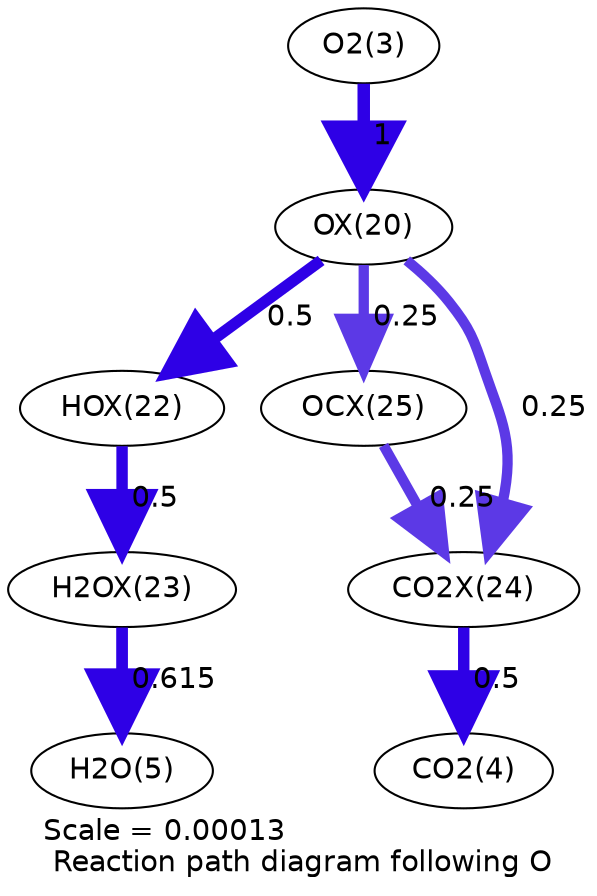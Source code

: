 digraph reaction_paths {
center=1;
s5 -> s23[fontname="Helvetica", penwidth=6, arrowsize=3, color="0.7, 1.5, 0.9"
, label=" 1"];
s23 -> s25[fontname="Helvetica", penwidth=5.48, arrowsize=2.74, color="0.7, 1, 0.9"
, label=" 0.5"];
s23 -> s28[fontname="Helvetica", penwidth=4.95, arrowsize=2.48, color="0.7, 0.75, 0.9"
, label=" 0.25"];
s23 -> s27[fontname="Helvetica", penwidth=4.95, arrowsize=2.48, color="0.7, 0.75, 0.9"
, label=" 0.25"];
s25 -> s26[fontname="Helvetica", penwidth=5.48, arrowsize=2.74, color="0.7, 1, 0.9"
, label=" 0.5"];
s26 -> s7[fontname="Helvetica", penwidth=5.63, arrowsize=2.82, color="0.7, 1.12, 0.9"
, label=" 0.615"];
s28 -> s27[fontname="Helvetica", penwidth=4.95, arrowsize=2.48, color="0.7, 0.75, 0.9"
, label=" 0.25"];
s27 -> s6[fontname="Helvetica", penwidth=5.48, arrowsize=2.74, color="0.7, 1, 0.9"
, label=" 0.5"];
s5 [ fontname="Helvetica", label="O2(3)"];
s6 [ fontname="Helvetica", label="CO2(4)"];
s7 [ fontname="Helvetica", label="H2O(5)"];
s23 [ fontname="Helvetica", label="OX(20)"];
s25 [ fontname="Helvetica", label="HOX(22)"];
s26 [ fontname="Helvetica", label="H2OX(23)"];
s27 [ fontname="Helvetica", label="CO2X(24)"];
s28 [ fontname="Helvetica", label="OCX(25)"];
 label = "Scale = 0.00013\l Reaction path diagram following O";
 fontname = "Helvetica";
}
